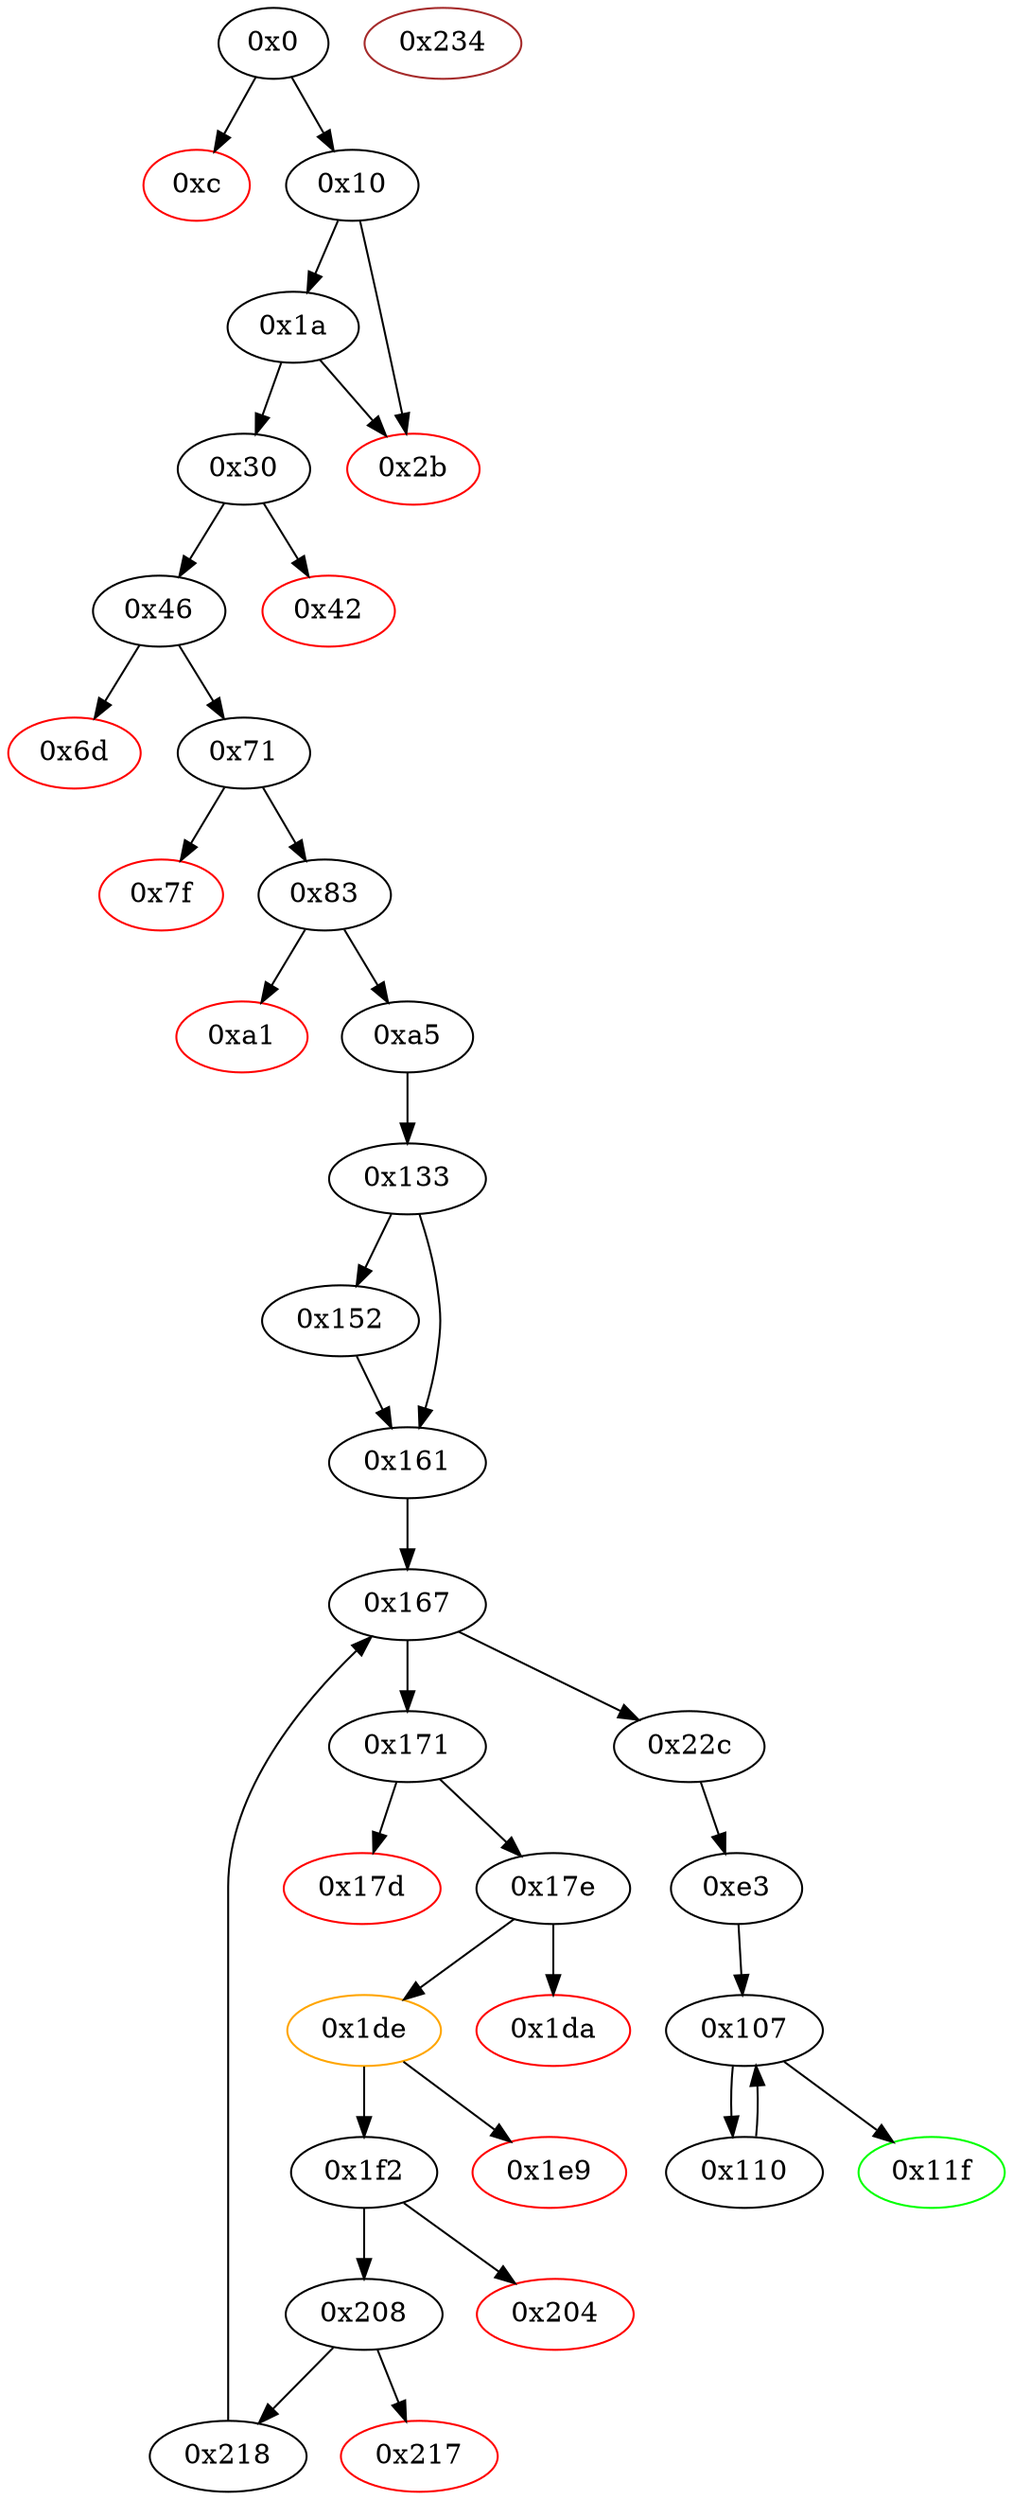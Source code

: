 strict digraph "" {
"0x6d" [color=red, fillcolor=white, id="0x6d", style=filled, tooltip="Block 0x6d\n[0x6d:0x70]\n---\nPredecessors: [0x46]\nSuccessors: []\n---\n0x6d PUSH1 0x0\n0x6f DUP1\n0x70 REVERT\n---\n0x6d: V44 = 0x0\n0x70: REVERT 0x0 0x0\n---\nEntry stack: [V13, 0xe3, V33, V34, 0x4, 0x44, V39]\nStack pops: 0\nStack additions: []\nExit stack: [V13, 0xe3, V33, V34, 0x4, 0x44, V39]\n\nDef sites:\nV13: {0x1a.0x1f}\n0xe3: {0x30.0x31}\nV33: {0x46.0x51}\nV34: {0x46.0x55}\n0x4: {0x30.0x34}\n0x44: {0x46.0x5a}\nV39: {0x46.0x5f}\n"];
"0x1f2" [fillcolor=white, id="0x1f2", style=filled, tooltip="Block 0x1f2\n[0x1f2:0x203]\n---\nPredecessors: [0x1de]\nSuccessors: [0x204, 0x208]\n---\n0x1f2 JUMPDEST\n0x1f3 POP\n0x1f4 POP\n0x1f5 POP\n0x1f6 POP\n0x1f7 PUSH1 0x40\n0x1f9 MLOAD\n0x1fa RETURNDATASIZE\n0x1fb PUSH1 0x20\n0x1fd DUP2\n0x1fe LT\n0x1ff ISZERO\n0x200 PUSH2 0x208\n0x203 JUMPI\n---\n0x1f2: JUMPDEST \n0x1f7: V183 = 0x40\n0x1f9: V184 = M[0x40]\n0x1fa: V185 = RETURNDATASIZE\n0x1fb: V186 = 0x20\n0x1fe: V187 = LT V185 0x20\n0x1ff: V188 = ISZERO V187\n0x200: V189 = 0x208\n0x203: JUMPI 0x208 V188\n---\nEntry stack: [V13, 0xe3, V33, V70, 0x60, V106, S5, V135, V141, 0x70a08231, V164, V176]\nStack pops: 4\nStack additions: [V184, V185]\nExit stack: [V13, 0xe3, V33, V70, 0x60, V106, S5, V135, V184, V185]\n\nDef sites:\nV13: {0x1a.0x1f}\n0xe3: {0x30.0x31}\nV33: {0x46.0x51}\nV70: {0xa5.0xb2}\n0x60: {0x133.0x134}\nV106: {0x133.0x13b}\nS5: {0x161.0x165, 0x218.0x227}\nV135: {0x17e.0x186}\nV141: {0x17e.0x192}\n0x70a08231: {0x17e.0x193}\nV164: {0x17e.0x1c3}\nV176: {0x1de.0x1e2}\n"];
"0x133" [fillcolor=white, id="0x133", style=filled, tooltip="Block 0x133\n[0x133:0x151]\n---\nPredecessors: [0xa5]\nSuccessors: [0x152, 0x161]\n---\n0x133 JUMPDEST\n0x134 PUSH1 0x60\n0x136 DUP1\n0x137 DUP3\n0x138 MLOAD\n0x139 PUSH1 0x40\n0x13b MLOAD\n0x13c SWAP1\n0x13d DUP1\n0x13e DUP3\n0x13f MSTORE\n0x140 DUP1\n0x141 PUSH1 0x20\n0x143 MUL\n0x144 PUSH1 0x20\n0x146 ADD\n0x147 DUP3\n0x148 ADD\n0x149 PUSH1 0x40\n0x14b MSTORE\n0x14c DUP1\n0x14d ISZERO\n0x14e PUSH2 0x161\n0x151 JUMPI\n---\n0x133: JUMPDEST \n0x134: V103 = 0x60\n0x138: V104 = M[V70]\n0x139: V105 = 0x40\n0x13b: V106 = M[0x40]\n0x13f: M[V106] = V104\n0x141: V107 = 0x20\n0x143: V108 = MUL 0x20 V104\n0x144: V109 = 0x20\n0x146: V110 = ADD 0x20 V108\n0x148: V111 = ADD V106 V110\n0x149: V112 = 0x40\n0x14b: M[0x40] = V111\n0x14d: V113 = ISZERO V104\n0x14e: V114 = 0x161\n0x151: JUMPI 0x161 V113\n---\nEntry stack: [V13, 0xe3, V33, V70]\nStack pops: 1\nStack additions: [S0, 0x60, 0x60, V106, V104]\nExit stack: [V13, 0xe3, V33, V70, 0x60, 0x60, V106, V104]\n\nDef sites:\nV13: {0x1a.0x1f}\n0xe3: {0x30.0x31}\nV33: {0x46.0x51}\nV70: {0xa5.0xb2}\n"];
"0x17d" [color=red, fillcolor=white, id="0x17d", style=filled, tooltip="Block 0x17d\n[0x17d:0x17d]\n---\nPredecessors: [0x171]\nSuccessors: []\n---\n0x17d INVALID\n---\n0x17d: INVALID \n---\nEntry stack: [V13, 0xe3, V33, V70, 0x60, V106, S3, 0x0, V70, S0]\nStack pops: 0\nStack additions: []\nExit stack: [V13, 0xe3, V33, V70, 0x60, V106, S3, 0x0, V70, S0]\n\nDef sites:\nV13: {0x1a.0x1f}\n0xe3: {0x30.0x31}\nV33: {0x46.0x51}\nV70: {0xa5.0xb2}\n0x60: {0x133.0x134}\nV106: {0x133.0x13b}\nS3: {0x161.0x165, 0x218.0x227}\n0x0: {0x171.0x171}\nV70: {0xa5.0xb2}\nS0: {0x161.0x165, 0x218.0x227}\n"];
"0x46" [fillcolor=white, id="0x46", style=filled, tooltip="Block 0x46\n[0x46:0x6c]\n---\nPredecessors: [0x30]\nSuccessors: [0x6d, 0x71]\n---\n0x46 JUMPDEST\n0x47 PUSH1 0x1\n0x49 PUSH1 0x1\n0x4b PUSH1 0xa0\n0x4d SHL\n0x4e SUB\n0x4f DUP3\n0x50 CALLDATALOAD\n0x51 AND\n0x52 SWAP2\n0x53 SWAP1\n0x54 DUP2\n0x55 ADD\n0x56 SWAP1\n0x57 PUSH1 0x40\n0x59 DUP2\n0x5a ADD\n0x5b PUSH1 0x20\n0x5d DUP3\n0x5e ADD\n0x5f CALLDATALOAD\n0x60 PUSH5 0x100000000\n0x66 DUP2\n0x67 GT\n0x68 ISZERO\n0x69 PUSH2 0x71\n0x6c JUMPI\n---\n0x46: JUMPDEST \n0x47: V27 = 0x1\n0x49: V28 = 0x1\n0x4b: V29 = 0xa0\n0x4d: V30 = SHL 0xa0 0x1\n0x4e: V31 = SUB 0x10000000000000000000000000000000000000000 0x1\n0x50: V32 = CALLDATALOAD 0x4\n0x51: V33 = AND V32 0xffffffffffffffffffffffffffffffffffffffff\n0x55: V34 = ADD 0x4 V21\n0x57: V35 = 0x40\n0x5a: V36 = ADD 0x4 0x40\n0x5b: V37 = 0x20\n0x5e: V38 = ADD 0x4 0x20\n0x5f: V39 = CALLDATALOAD 0x24\n0x60: V40 = 0x100000000\n0x67: V41 = GT V39 0x100000000\n0x68: V42 = ISZERO V41\n0x69: V43 = 0x71\n0x6c: JUMPI 0x71 V42\n---\nEntry stack: [V13, 0xe3, 0x4, V21]\nStack pops: 2\nStack additions: [V33, V34, S1, 0x44, V39]\nExit stack: [V13, 0xe3, V33, V34, 0x4, 0x44, V39]\n\nDef sites:\nV13: {0x1a.0x1f}\n0xe3: {0x30.0x31}\n0x4: {0x30.0x34}\nV21: {0x30.0x38}\n"];
"0xc" [color=red, fillcolor=white, id="0xc", style=filled, tooltip="Block 0xc\n[0xc:0xf]\n---\nPredecessors: [0x0]\nSuccessors: []\n---\n0xc PUSH1 0x0\n0xe DUP1\n0xf REVERT\n---\n0xc: V5 = 0x0\n0xf: REVERT 0x0 0x0\n---\nEntry stack: [V2]\nStack pops: 0\nStack additions: []\nExit stack: [V2]\n\nDef sites:\nV2: {0x0.0x5}\n"];
"0x10" [fillcolor=white, id="0x10", style=filled, tooltip="Block 0x10\n[0x10:0x19]\n---\nPredecessors: [0x0]\nSuccessors: [0x1a, 0x2b]\n---\n0x10 JUMPDEST\n0x11 POP\n0x12 PUSH1 0x4\n0x14 CALLDATASIZE\n0x15 LT\n0x16 PUSH2 0x2b\n0x19 JUMPI\n---\n0x10: JUMPDEST \n0x12: V6 = 0x4\n0x14: V7 = CALLDATASIZE\n0x15: V8 = LT V7 0x4\n0x16: V9 = 0x2b\n0x19: JUMPI 0x2b V8\n---\nEntry stack: [V2]\nStack pops: 1\nStack additions: []\nExit stack: []\n\nDef sites:\nV2: {0x0.0x5}\n"];
"0xe3" [fillcolor=white, id="0xe3", style=filled, tooltip="Block 0xe3\n[0xe3:0x106]\n---\nPredecessors: [0x22c]\nSuccessors: [0x107]\n---\n0xe3 JUMPDEST\n0xe4 PUSH1 0x40\n0xe6 DUP1\n0xe7 MLOAD\n0xe8 PUSH1 0x20\n0xea DUP1\n0xeb DUP3\n0xec MSTORE\n0xed DUP4\n0xee MLOAD\n0xef DUP2\n0xf0 DUP4\n0xf1 ADD\n0xf2 MSTORE\n0xf3 DUP4\n0xf4 MLOAD\n0xf5 SWAP2\n0xf6 SWAP3\n0xf7 DUP4\n0xf8 SWAP3\n0xf9 SWAP1\n0xfa DUP4\n0xfb ADD\n0xfc SWAP2\n0xfd DUP6\n0xfe DUP2\n0xff ADD\n0x100 SWAP2\n0x101 MUL\n0x102 DUP1\n0x103 DUP4\n0x104 DUP4\n0x105 PUSH1 0x0\n---\n0xe3: JUMPDEST \n0xe4: V80 = 0x40\n0xe7: V81 = M[0x40]\n0xe8: V82 = 0x20\n0xec: M[V81] = 0x20\n0xee: V83 = M[V106]\n0xf1: V84 = ADD V81 0x20\n0xf2: M[V84] = V83\n0xf4: V85 = M[V106]\n0xfb: V86 = ADD V81 0x40\n0xff: V87 = ADD 0x20 V106\n0x101: V88 = MUL V85 0x20\n0x105: V89 = 0x0\n---\nEntry stack: [V13, V106]\nStack pops: 1\nStack additions: [S0, V81, V81, V86, V87, V88, V88, V86, V87, 0x0]\nExit stack: [V13, V106, V81, V81, V86, V87, V88, V88, V86, V87, 0x0]\n\nDef sites:\nV13: {0x1a.0x1f}\nV106: {0x133.0x13b}\n"];
"0xa1" [color=red, fillcolor=white, id="0xa1", style=filled, tooltip="Block 0xa1\n[0xa1:0xa4]\n---\nPredecessors: [0x83]\nSuccessors: []\n---\n0xa1 PUSH1 0x0\n0xa3 DUP1\n0xa4 REVERT\n---\n0xa1: V64 = 0x0\n0xa4: REVERT 0x0 0x0\n---\nEntry stack: [V13, 0xe3, V33, V34, 0x4, V54, V52, 0x44]\nStack pops: 0\nStack additions: []\nExit stack: [V13, 0xe3, V33, V34, 0x4, V54, V52, 0x44]\n\nDef sites:\nV13: {0x1a.0x1f}\n0xe3: {0x30.0x31}\nV33: {0x46.0x51}\nV34: {0x46.0x55}\n0x4: {0x30.0x34}\nV54: {0x83.0x89}\nV52: {0x83.0x85}\n0x44: {0x46.0x5a}\n"];
"0x218" [fillcolor=white, id="0x218", style=filled, tooltip="Block 0x218\n[0x218:0x22b]\n---\nPredecessors: [0x208]\nSuccessors: [0x167]\n---\n0x218 JUMPDEST\n0x219 PUSH1 0x20\n0x21b SWAP1\n0x21c DUP2\n0x21d MUL\n0x21e SWAP2\n0x21f SWAP1\n0x220 SWAP2\n0x221 ADD\n0x222 ADD\n0x223 MSTORE\n0x224 POP\n0x225 PUSH1 0x1\n0x227 ADD\n0x228 PUSH2 0x167\n0x22b JUMP\n---\n0x218: JUMPDEST \n0x219: V195 = 0x20\n0x21d: V196 = MUL 0x20 S0\n0x221: V197 = ADD V196 V106\n0x222: V198 = ADD V197 0x20\n0x223: M[V198] = V191\n0x225: V199 = 0x1\n0x227: V200 = ADD 0x1 S4\n0x228: V201 = 0x167\n0x22b: JUMP 0x167\n---\nEntry stack: [V13, 0xe3, V33, V70, 0x60, V106, S4, V135, V191, V106, S0]\nStack pops: 5\nStack additions: [V200]\nExit stack: [V13, 0xe3, V33, V70, 0x60, V106, V200]\n\nDef sites:\nV13: {0x1a.0x1f}\n0xe3: {0x30.0x31}\nV33: {0x46.0x51}\nV70: {0xa5.0xb2}\n0x60: {0x133.0x134}\nV106: {0x133.0x13b}\nS4: {0x161.0x165, 0x218.0x227}\nV135: {0x17e.0x186}\nV191: {0x208.0x20a}\nV106: {0x133.0x13b}\nS0: {0x161.0x165, 0x218.0x227}\n"];
"0x1de" [color=orange, fillcolor=white, id="0x1de", style=filled, tooltip="Block 0x1de\n[0x1de:0x1e8]\n---\nPredecessors: [0x17e]\nSuccessors: [0x1e9, 0x1f2]\n---\n0x1de JUMPDEST\n0x1df POP\n0x1e0 GAS\n0x1e1 STATICCALL\n0x1e2 ISZERO\n0x1e3 DUP1\n0x1e4 ISZERO\n0x1e5 PUSH2 0x1f2\n0x1e8 JUMPI\n---\n0x1de: JUMPDEST \n0x1e0: V174 = GAS\n0x1e1: V175 = STATICCALL V174 V141 V167 V168 V167 0x20\n0x1e2: V176 = ISZERO V175\n0x1e4: V177 = ISZERO V176\n0x1e5: V178 = 0x1f2\n0x1e8: JUMPI 0x1f2 V177\n---\nEntry stack: [V13, 0xe3, V33, V70, 0x60, V106, S10, V135, V141, 0x70a08231, V164, 0x20, V167, V168, V167, V141, V170]\nStack pops: 6\nStack additions: [V176]\nExit stack: [V13, 0xe3, V33, V70, 0x60, V106, S10, V135, V141, 0x70a08231, V164, V176]\n\nDef sites:\nV13: {0x1a.0x1f}\n0xe3: {0x30.0x31}\nV33: {0x46.0x51}\nV70: {0xa5.0xb2}\n0x60: {0x133.0x134}\nV106: {0x133.0x13b}\nS10: {0x161.0x165, 0x218.0x227}\nV135: {0x17e.0x186}\nV141: {0x17e.0x192}\n0x70a08231: {0x17e.0x193}\nV164: {0x17e.0x1c3}\n0x20: {0x17e.0x1c7}\nV167: {0x17e.0x1cb}\nV168: {0x17e.0x1ce}\nV167: {0x17e.0x1cb}\nV141: {0x17e.0x192}\nV170: {0x17e.0x1d3}\n"];
"0x7f" [color=red, fillcolor=white, id="0x7f", style=filled, tooltip="Block 0x7f\n[0x7f:0x82]\n---\nPredecessors: [0x71]\nSuccessors: []\n---\n0x7f PUSH1 0x0\n0x81 DUP1\n0x82 REVERT\n---\n0x7f: V51 = 0x0\n0x82: REVERT 0x0 0x0\n---\nEntry stack: [V13, 0xe3, V33, V34, 0x4, 0x44, V45]\nStack pops: 0\nStack additions: []\nExit stack: [V13, 0xe3, V33, V34, 0x4, 0x44, V45]\n\nDef sites:\nV13: {0x1a.0x1f}\n0xe3: {0x30.0x31}\nV33: {0x46.0x51}\nV34: {0x46.0x55}\n0x4: {0x30.0x34}\n0x44: {0x46.0x5a}\nV45: {0x71.0x73}\n"];
"0x152" [fillcolor=white, id="0x152", style=filled, tooltip="Block 0x152\n[0x152:0x160]\n---\nPredecessors: [0x133]\nSuccessors: [0x161]\n---\n0x152 DUP2\n0x153 PUSH1 0x20\n0x155 ADD\n0x156 PUSH1 0x20\n0x158 DUP3\n0x159 MUL\n0x15a DUP1\n0x15b CODESIZE\n0x15c DUP4\n0x15d CODECOPY\n0x15e ADD\n0x15f SWAP1\n0x160 POP\n---\n0x153: V115 = 0x20\n0x155: V116 = ADD 0x20 V106\n0x156: V117 = 0x20\n0x159: V118 = MUL V104 0x20\n0x15b: V119 = CODESIZE\n0x15d: CODECOPY V116 V119 V118\n0x15e: V120 = ADD V118 V116\n---\nEntry stack: [V13, 0xe3, V33, V70, 0x60, 0x60, V106, V104]\nStack pops: 2\nStack additions: [S1, V120]\nExit stack: [V13, 0xe3, V33, V70, 0x60, 0x60, V106, V120]\n\nDef sites:\nV13: {0x1a.0x1f}\n0xe3: {0x30.0x31}\nV33: {0x46.0x51}\nV70: {0xa5.0xb2}\n0x60: {0x133.0x134}\n0x60: {0x133.0x134}\nV106: {0x133.0x13b}\nV104: {0x133.0x138}\n"];
"0x1a" [fillcolor=white, id="0x1a", style=filled, tooltip="Block 0x1a\n[0x1a:0x2a]\n---\nPredecessors: [0x10]\nSuccessors: [0x2b, 0x30]\n---\n0x1a PUSH1 0x0\n0x1c CALLDATALOAD\n0x1d PUSH1 0xe0\n0x1f SHR\n0x20 DUP1\n0x21 PUSH4 0x6a385ae9\n0x26 EQ\n0x27 PUSH2 0x30\n0x2a JUMPI\n---\n0x1a: V10 = 0x0\n0x1c: V11 = CALLDATALOAD 0x0\n0x1d: V12 = 0xe0\n0x1f: V13 = SHR 0xe0 V11\n0x21: V14 = 0x6a385ae9\n0x26: V15 = EQ 0x6a385ae9 V13\n0x27: V16 = 0x30\n0x2a: JUMPI 0x30 V15\n---\nEntry stack: []\nStack pops: 0\nStack additions: [V13]\nExit stack: [V13]\n\nDef sites:\n"];
"0x0" [fillcolor=white, id="0x0", style=filled, tooltip="Block 0x0\n[0x0:0xb]\n---\nPredecessors: []\nSuccessors: [0xc, 0x10]\n---\n0x0 PUSH1 0x80\n0x2 PUSH1 0x40\n0x4 MSTORE\n0x5 CALLVALUE\n0x6 DUP1\n0x7 ISZERO\n0x8 PUSH2 0x10\n0xb JUMPI\n---\n0x0: V0 = 0x80\n0x2: V1 = 0x40\n0x4: M[0x40] = 0x80\n0x5: V2 = CALLVALUE\n0x7: V3 = ISZERO V2\n0x8: V4 = 0x10\n0xb: JUMPI 0x10 V3\n---\nEntry stack: []\nStack pops: 0\nStack additions: [V2]\nExit stack: [V2]\n\nDef sites:\n"];
"0x234" [color=brown, fillcolor=white, id="0x234", style=filled, tooltip="Block 0x234\n[0x234:0x270]\n---\nPredecessors: []\nSuccessors: []\n---\n0x234 INVALID\n0x235 LOG2\n0x236 PUSH6 0x627a7a723158\n0x23d SHA3\n0x23e MISSING 0x4d\n0x23f MISSING 0xbe\n0x240 MISSING 0xb9\n0x241 MISSING 0x5e\n0x242 MISSING 0xb6\n0x243 MISSING 0x24\n0x244 CREATE\n0x245 PUSH26 0xa91dabcad9a254299917d19a2a41ce125314a78909ea13976473\n0x260 PUSH16 0x6c634300050c0032\n---\n0x234: INVALID \n0x235: LOG S0 S1 S2 S3\n0x236: V202 = 0x627a7a723158\n0x23d: V203 = SHA3 0x627a7a723158 S4\n0x23e: MISSING 0x4d\n0x23f: MISSING 0xbe\n0x240: MISSING 0xb9\n0x241: MISSING 0x5e\n0x242: MISSING 0xb6\n0x243: MISSING 0x24\n0x244: V204 = CREATE S0 S1 S2\n0x245: V205 = 0xa91dabcad9a254299917d19a2a41ce125314a78909ea13976473\n0x260: V206 = 0x6c634300050c0032\n---\nEntry stack: []\nStack pops: 0\nStack additions: [V203, 0x6c634300050c0032, 0xa91dabcad9a254299917d19a2a41ce125314a78909ea13976473, V204]\nExit stack: []\n\nDef sites:\n"];
"0x171" [fillcolor=white, id="0x171", style=filled, tooltip="Block 0x171\n[0x171:0x17c]\n---\nPredecessors: [0x167]\nSuccessors: [0x17d, 0x17e]\n---\n0x171 PUSH1 0x0\n0x173 DUP5\n0x174 DUP3\n0x175 DUP2\n0x176 MLOAD\n0x177 DUP2\n0x178 LT\n0x179 PUSH2 0x17e\n0x17c JUMPI\n---\n0x171: V126 = 0x0\n0x176: V127 = M[V70]\n0x178: V128 = LT S0 V127\n0x179: V129 = 0x17e\n0x17c: JUMPI 0x17e V128\n---\nEntry stack: [V13, 0xe3, V33, V70, 0x60, V106, S0]\nStack pops: 4\nStack additions: [S3, S2, S1, S0, 0x0, S3, S0]\nExit stack: [V13, 0xe3, V33, V70, 0x60, V106, S0, 0x0, V70, S0]\n\nDef sites:\nV13: {0x1a.0x1f}\n0xe3: {0x30.0x31}\nV33: {0x46.0x51}\nV70: {0xa5.0xb2}\n0x60: {0x133.0x134}\nV106: {0x133.0x13b}\nS0: {0x161.0x165, 0x218.0x227}\n"];
"0x71" [fillcolor=white, id="0x71", style=filled, tooltip="Block 0x71\n[0x71:0x7e]\n---\nPredecessors: [0x46]\nSuccessors: [0x7f, 0x83]\n---\n0x71 JUMPDEST\n0x72 DUP3\n0x73 ADD\n0x74 DUP4\n0x75 PUSH1 0x20\n0x77 DUP3\n0x78 ADD\n0x79 GT\n0x7a ISZERO\n0x7b PUSH2 0x83\n0x7e JUMPI\n---\n0x71: JUMPDEST \n0x73: V45 = ADD 0x4 V39\n0x75: V46 = 0x20\n0x78: V47 = ADD V45 0x20\n0x79: V48 = GT V47 V34\n0x7a: V49 = ISZERO V48\n0x7b: V50 = 0x83\n0x7e: JUMPI 0x83 V49\n---\nEntry stack: [V13, 0xe3, V33, V34, 0x4, 0x44, V39]\nStack pops: 4\nStack additions: [S3, S2, S1, V45]\nExit stack: [V13, 0xe3, V33, V34, 0x4, 0x44, V45]\n\nDef sites:\nV13: {0x1a.0x1f}\n0xe3: {0x30.0x31}\nV33: {0x46.0x51}\nV34: {0x46.0x55}\n0x4: {0x30.0x34}\n0x44: {0x46.0x5a}\nV39: {0x46.0x5f}\n"];
"0x1da" [color=red, fillcolor=white, id="0x1da", style=filled, tooltip="Block 0x1da\n[0x1da:0x1dd]\n---\nPredecessors: [0x17e]\nSuccessors: []\n---\n0x1da PUSH1 0x0\n0x1dc DUP1\n0x1dd REVERT\n---\n0x1da: V173 = 0x0\n0x1dd: REVERT 0x0 0x0\n---\nEntry stack: [V13, 0xe3, V33, V70, 0x60, V106, S10, V135, V141, 0x70a08231, V164, 0x20, V167, V168, V167, V141, V170]\nStack pops: 0\nStack additions: []\nExit stack: [V13, 0xe3, V33, V70, 0x60, V106, S10, V135, V141, 0x70a08231, V164, 0x20, V167, V168, V167, V141, V170]\n\nDef sites:\nV13: {0x1a.0x1f}\n0xe3: {0x30.0x31}\nV33: {0x46.0x51}\nV70: {0xa5.0xb2}\n0x60: {0x133.0x134}\nV106: {0x133.0x13b}\nS10: {0x161.0x165, 0x218.0x227}\nV135: {0x17e.0x186}\nV141: {0x17e.0x192}\n0x70a08231: {0x17e.0x193}\nV164: {0x17e.0x1c3}\n0x20: {0x17e.0x1c7}\nV167: {0x17e.0x1cb}\nV168: {0x17e.0x1ce}\nV167: {0x17e.0x1cb}\nV141: {0x17e.0x192}\nV170: {0x17e.0x1d3}\n"];
"0x208" [fillcolor=white, id="0x208", style=filled, tooltip="Block 0x208\n[0x208:0x216]\n---\nPredecessors: [0x1f2]\nSuccessors: [0x217, 0x218]\n---\n0x208 JUMPDEST\n0x209 POP\n0x20a MLOAD\n0x20b DUP4\n0x20c MLOAD\n0x20d DUP5\n0x20e SWAP1\n0x20f DUP5\n0x210 SWAP1\n0x211 DUP2\n0x212 LT\n0x213 PUSH2 0x218\n0x216 JUMPI\n---\n0x208: JUMPDEST \n0x20a: V191 = M[V184]\n0x20c: V192 = M[V106]\n0x212: V193 = LT S3 V192\n0x213: V194 = 0x218\n0x216: JUMPI 0x218 V193\n---\nEntry stack: [V13, 0xe3, V33, V70, 0x60, V106, S3, V135, V184, V185]\nStack pops: 5\nStack additions: [S4, S3, S2, V191, S4, S3]\nExit stack: [V13, 0xe3, V33, V70, 0x60, V106, S3, V135, V191, V106, S3]\n\nDef sites:\nV13: {0x1a.0x1f}\n0xe3: {0x30.0x31}\nV33: {0x46.0x51}\nV70: {0xa5.0xb2}\n0x60: {0x133.0x134}\nV106: {0x133.0x13b}\nS3: {0x161.0x165, 0x218.0x227}\nV135: {0x17e.0x186}\nV184: {0x1f2.0x1f9}\nV185: {0x1f2.0x1fa}\n"];
"0x167" [fillcolor=white, id="0x167", style=filled, tooltip="Block 0x167\n[0x167:0x170]\n---\nPredecessors: [0x161, 0x218]\nSuccessors: [0x171, 0x22c]\n---\n0x167 JUMPDEST\n0x168 DUP4\n0x169 MLOAD\n0x16a DUP2\n0x16b LT\n0x16c ISZERO\n0x16d PUSH2 0x22c\n0x170 JUMPI\n---\n0x167: JUMPDEST \n0x169: V122 = M[V70]\n0x16b: V123 = LT S0 V122\n0x16c: V124 = ISZERO V123\n0x16d: V125 = 0x22c\n0x170: JUMPI 0x22c V124\n---\nEntry stack: [V13, 0xe3, V33, V70, 0x60, V106, S0]\nStack pops: 4\nStack additions: [S3, S2, S1, S0]\nExit stack: [V13, 0xe3, V33, V70, 0x60, V106, S0]\n\nDef sites:\nV13: {0x1a.0x1f}\n0xe3: {0x30.0x31}\nV33: {0x46.0x51}\nV70: {0xa5.0xb2}\n0x60: {0x133.0x134}\nV106: {0x133.0x13b}\nS0: {0x161.0x165, 0x218.0x227}\n"];
"0x161" [fillcolor=white, id="0x161", style=filled, tooltip="Block 0x161\n[0x161:0x166]\n---\nPredecessors: [0x133, 0x152]\nSuccessors: [0x167]\n---\n0x161 JUMPDEST\n0x162 POP\n0x163 SWAP1\n0x164 POP\n0x165 PUSH1 0x0\n---\n0x161: JUMPDEST \n0x165: V121 = 0x0\n---\nEntry stack: [V13, 0xe3, V33, V70, 0x60, 0x60, V106, S0]\nStack pops: 3\nStack additions: [S1, 0x0]\nExit stack: [V13, 0xe3, V33, V70, 0x60, V106, 0x0]\n\nDef sites:\nV13: {0x1a.0x1f}\n0xe3: {0x30.0x31}\nV33: {0x46.0x51}\nV70: {0xa5.0xb2}\n0x60: {0x133.0x134}\n0x60: {0x133.0x134}\nV106: {0x133.0x13b}\nS0: {0x133.0x138, 0x152.0x15e}\n"];
"0x217" [color=red, fillcolor=white, id="0x217", style=filled, tooltip="Block 0x217\n[0x217:0x217]\n---\nPredecessors: [0x208]\nSuccessors: []\n---\n0x217 INVALID\n---\n0x217: INVALID \n---\nEntry stack: [V13, 0xe3, V33, V70, 0x60, V106, S4, V135, V191, V106, S0]\nStack pops: 0\nStack additions: []\nExit stack: [V13, 0xe3, V33, V70, 0x60, V106, S4, V135, V191, V106, S0]\n\nDef sites:\nV13: {0x1a.0x1f}\n0xe3: {0x30.0x31}\nV33: {0x46.0x51}\nV70: {0xa5.0xb2}\n0x60: {0x133.0x134}\nV106: {0x133.0x13b}\nS4: {0x161.0x165, 0x218.0x227}\nV135: {0x17e.0x186}\nV191: {0x208.0x20a}\nV106: {0x133.0x13b}\nS0: {0x161.0x165, 0x218.0x227}\n"];
"0x30" [fillcolor=white, id="0x30", style=filled, tooltip="Block 0x30\n[0x30:0x41]\n---\nPredecessors: [0x1a]\nSuccessors: [0x42, 0x46]\n---\n0x30 JUMPDEST\n0x31 PUSH2 0xe3\n0x34 PUSH1 0x4\n0x36 DUP1\n0x37 CALLDATASIZE\n0x38 SUB\n0x39 PUSH1 0x40\n0x3b DUP2\n0x3c LT\n0x3d ISZERO\n0x3e PUSH2 0x46\n0x41 JUMPI\n---\n0x30: JUMPDEST \n0x31: V18 = 0xe3\n0x34: V19 = 0x4\n0x37: V20 = CALLDATASIZE\n0x38: V21 = SUB V20 0x4\n0x39: V22 = 0x40\n0x3c: V23 = LT V21 0x40\n0x3d: V24 = ISZERO V23\n0x3e: V25 = 0x46\n0x41: JUMPI 0x46 V24\n---\nEntry stack: [V13]\nStack pops: 0\nStack additions: [0xe3, 0x4, V21]\nExit stack: [V13, 0xe3, 0x4, V21]\n\nDef sites:\nV13: {0x1a.0x1f}\n"];
"0x1e9" [color=red, fillcolor=white, id="0x1e9", style=filled, tooltip="Block 0x1e9\n[0x1e9:0x1f1]\n---\nPredecessors: [0x1de]\nSuccessors: []\n---\n0x1e9 RETURNDATASIZE\n0x1ea PUSH1 0x0\n0x1ec DUP1\n0x1ed RETURNDATACOPY\n0x1ee RETURNDATASIZE\n0x1ef PUSH1 0x0\n0x1f1 REVERT\n---\n0x1e9: V179 = RETURNDATASIZE\n0x1ea: V180 = 0x0\n0x1ed: RETURNDATACOPY 0x0 0x0 V179\n0x1ee: V181 = RETURNDATASIZE\n0x1ef: V182 = 0x0\n0x1f1: REVERT 0x0 V181\n---\nEntry stack: [V13, 0xe3, V33, V70, 0x60, V106, S5, V135, V141, 0x70a08231, V164, V176]\nStack pops: 0\nStack additions: []\nExit stack: [V13, 0xe3, V33, V70, 0x60, V106, S5, V135, V141, 0x70a08231, V164, V176]\n\nDef sites:\nV13: {0x1a.0x1f}\n0xe3: {0x30.0x31}\nV33: {0x46.0x51}\nV70: {0xa5.0xb2}\n0x60: {0x133.0x134}\nV106: {0x133.0x13b}\nS5: {0x161.0x165, 0x218.0x227}\nV135: {0x17e.0x186}\nV141: {0x17e.0x192}\n0x70a08231: {0x17e.0x193}\nV164: {0x17e.0x1c3}\nV176: {0x1de.0x1e2}\n"];
"0x11f" [color=green, fillcolor=white, id="0x11f", style=filled, tooltip="Block 0x11f\n[0x11f:0x132]\n---\nPredecessors: [0x107]\nSuccessors: []\n---\n0x11f JUMPDEST\n0x120 POP\n0x121 POP\n0x122 POP\n0x123 POP\n0x124 SWAP1\n0x125 POP\n0x126 ADD\n0x127 SWAP3\n0x128 POP\n0x129 POP\n0x12a POP\n0x12b PUSH1 0x40\n0x12d MLOAD\n0x12e DUP1\n0x12f SWAP2\n0x130 SUB\n0x131 SWAP1\n0x132 RETURN\n---\n0x11f: JUMPDEST \n0x126: V99 = ADD V88 V86\n0x12b: V100 = 0x40\n0x12d: V101 = M[0x40]\n0x130: V102 = SUB V99 V101\n0x132: RETURN V101 V102\n---\nEntry stack: [V13, V106, V81, V81, V86, V87, V88, V88, V86, V87, S0]\nStack pops: 10\nStack additions: []\nExit stack: [V13]\n\nDef sites:\nV13: {0x1a.0x1f}\nV106: {0x133.0x13b}\nV81: {0xe3.0xe7}\nV81: {0xe3.0xe7}\nV86: {0xe3.0xfb}\nV87: {0xe3.0xff}\nV88: {0xe3.0x101}\nV88: {0xe3.0x101}\nV86: {0xe3.0xfb}\nV87: {0xe3.0xff}\nS0: {0x110.0x11a, 0xe3.0x105}\n"];
"0xa5" [fillcolor=white, id="0xa5", style=filled, tooltip="Block 0xa5\n[0xa5:0xe2]\n---\nPredecessors: [0x83]\nSuccessors: [0x133]\n---\n0xa5 JUMPDEST\n0xa6 SWAP2\n0xa7 SWAP1\n0xa8 DUP1\n0xa9 DUP1\n0xaa PUSH1 0x20\n0xac MUL\n0xad PUSH1 0x20\n0xaf ADD\n0xb0 PUSH1 0x40\n0xb2 MLOAD\n0xb3 SWAP1\n0xb4 DUP2\n0xb5 ADD\n0xb6 PUSH1 0x40\n0xb8 MSTORE\n0xb9 DUP1\n0xba SWAP4\n0xbb SWAP3\n0xbc SWAP2\n0xbd SWAP1\n0xbe DUP2\n0xbf DUP2\n0xc0 MSTORE\n0xc1 PUSH1 0x20\n0xc3 ADD\n0xc4 DUP4\n0xc5 DUP4\n0xc6 PUSH1 0x20\n0xc8 MUL\n0xc9 DUP1\n0xca DUP3\n0xcb DUP5\n0xcc CALLDATACOPY\n0xcd PUSH1 0x0\n0xcf SWAP3\n0xd0 ADD\n0xd1 SWAP2\n0xd2 SWAP1\n0xd3 SWAP2\n0xd4 MSTORE\n0xd5 POP\n0xd6 SWAP3\n0xd7 SWAP6\n0xd8 POP\n0xd9 PUSH2 0x133\n0xdc SWAP5\n0xdd POP\n0xde POP\n0xdf POP\n0xe0 POP\n0xe1 POP\n0xe2 JUMP\n---\n0xa5: JUMPDEST \n0xaa: V65 = 0x20\n0xac: V66 = MUL 0x20 V52\n0xad: V67 = 0x20\n0xaf: V68 = ADD 0x20 V66\n0xb0: V69 = 0x40\n0xb2: V70 = M[0x40]\n0xb5: V71 = ADD V70 V68\n0xb6: V72 = 0x40\n0xb8: M[0x40] = V71\n0xc0: M[V70] = V52\n0xc1: V73 = 0x20\n0xc3: V74 = ADD 0x20 V70\n0xc6: V75 = 0x20\n0xc8: V76 = MUL 0x20 V52\n0xcc: CALLDATACOPY V74 V54 V76\n0xcd: V77 = 0x0\n0xd0: V78 = ADD V74 V76\n0xd4: M[V78] = 0x0\n0xd9: V79 = 0x133\n0xe2: JUMP 0x133\n---\nEntry stack: [V13, 0xe3, V33, V34, 0x4, V54, V52, 0x44]\nStack pops: 5\nStack additions: [V70]\nExit stack: [V13, 0xe3, V33, V70]\n\nDef sites:\nV13: {0x1a.0x1f}\n0xe3: {0x30.0x31}\nV33: {0x46.0x51}\nV34: {0x46.0x55}\n0x4: {0x30.0x34}\nV54: {0x83.0x89}\nV52: {0x83.0x85}\n0x44: {0x46.0x5a}\n"];
"0x110" [fillcolor=white, id="0x110", style=filled, tooltip="Block 0x110\n[0x110:0x11e]\n---\nPredecessors: [0x107]\nSuccessors: [0x107]\n---\n0x110 DUP2\n0x111 DUP2\n0x112 ADD\n0x113 MLOAD\n0x114 DUP4\n0x115 DUP3\n0x116 ADD\n0x117 MSTORE\n0x118 PUSH1 0x20\n0x11a ADD\n0x11b PUSH2 0x107\n0x11e JUMP\n---\n0x112: V93 = ADD S0 V87\n0x113: V94 = M[V93]\n0x116: V95 = ADD S0 V86\n0x117: M[V95] = V94\n0x118: V96 = 0x20\n0x11a: V97 = ADD 0x20 S0\n0x11b: V98 = 0x107\n0x11e: JUMP 0x107\n---\nEntry stack: [V13, V106, V81, V81, V86, V87, V88, V88, V86, V87, S0]\nStack pops: 3\nStack additions: [S2, S1, V97]\nExit stack: [V13, V106, V81, V81, V86, V87, V88, V88, V86, V87, V97]\n\nDef sites:\nV13: {0x1a.0x1f}\nV106: {0x133.0x13b}\nV81: {0xe3.0xe7}\nV81: {0xe3.0xe7}\nV86: {0xe3.0xfb}\nV87: {0xe3.0xff}\nV88: {0xe3.0x101}\nV88: {0xe3.0x101}\nV86: {0xe3.0xfb}\nV87: {0xe3.0xff}\nS0: {0x110.0x11a, 0xe3.0x105}\n"];
"0x22c" [fillcolor=white, id="0x22c", style=filled, tooltip="Block 0x22c\n[0x22c:0x233]\n---\nPredecessors: [0x167]\nSuccessors: [0xe3]\n---\n0x22c JUMPDEST\n0x22d POP\n0x22e SWAP4\n0x22f SWAP3\n0x230 POP\n0x231 POP\n0x232 POP\n0x233 JUMP\n---\n0x22c: JUMPDEST \n0x233: JUMP 0xe3\n---\nEntry stack: [V13, 0xe3, V33, V70, 0x60, V106, S0]\nStack pops: 6\nStack additions: [S1]\nExit stack: [V13, V106]\n\nDef sites:\nV13: {0x1a.0x1f}\n0xe3: {0x30.0x31}\nV33: {0x46.0x51}\nV70: {0xa5.0xb2}\n0x60: {0x133.0x134}\nV106: {0x133.0x13b}\nS0: {0x161.0x165, 0x218.0x227}\n"];
"0x2b" [color=red, fillcolor=white, id="0x2b", style=filled, tooltip="Block 0x2b\n[0x2b:0x2f]\n---\nPredecessors: [0x10, 0x1a]\nSuccessors: []\n---\n0x2b JUMPDEST\n0x2c PUSH1 0x0\n0x2e DUP1\n0x2f REVERT\n---\n0x2b: JUMPDEST \n0x2c: V17 = 0x0\n0x2f: REVERT 0x0 0x0\n---\nEntry stack: [V13]\nStack pops: 0\nStack additions: []\nExit stack: [V13]\n\nDef sites:\nV13: {0x1a.0x1f}\n"];
"0x83" [fillcolor=white, id="0x83", style=filled, tooltip="Block 0x83\n[0x83:0xa0]\n---\nPredecessors: [0x71]\nSuccessors: [0xa1, 0xa5]\n---\n0x83 JUMPDEST\n0x84 DUP1\n0x85 CALLDATALOAD\n0x86 SWAP1\n0x87 PUSH1 0x20\n0x89 ADD\n0x8a SWAP2\n0x8b DUP5\n0x8c PUSH1 0x20\n0x8e DUP4\n0x8f MUL\n0x90 DUP5\n0x91 ADD\n0x92 GT\n0x93 PUSH5 0x100000000\n0x99 DUP4\n0x9a GT\n0x9b OR\n0x9c ISZERO\n0x9d PUSH2 0xa5\n0xa0 JUMPI\n---\n0x83: JUMPDEST \n0x85: V52 = CALLDATALOAD V45\n0x87: V53 = 0x20\n0x89: V54 = ADD 0x20 V45\n0x8c: V55 = 0x20\n0x8f: V56 = MUL V52 0x20\n0x91: V57 = ADD V54 V56\n0x92: V58 = GT V57 V34\n0x93: V59 = 0x100000000\n0x9a: V60 = GT V52 0x100000000\n0x9b: V61 = OR V60 V58\n0x9c: V62 = ISZERO V61\n0x9d: V63 = 0xa5\n0xa0: JUMPI 0xa5 V62\n---\nEntry stack: [V13, 0xe3, V33, V34, 0x4, 0x44, V45]\nStack pops: 4\nStack additions: [S3, S2, V54, V52, S1]\nExit stack: [V13, 0xe3, V33, V34, 0x4, V54, V52, 0x44]\n\nDef sites:\nV13: {0x1a.0x1f}\n0xe3: {0x30.0x31}\nV33: {0x46.0x51}\nV34: {0x46.0x55}\n0x4: {0x30.0x34}\n0x44: {0x46.0x5a}\nV45: {0x71.0x73}\n"];
"0x17e" [fillcolor=white, id="0x17e", style=filled, tooltip="Block 0x17e\n[0x17e:0x1d9]\n---\nPredecessors: [0x171]\nSuccessors: [0x1da, 0x1de]\n---\n0x17e JUMPDEST\n0x17f PUSH1 0x20\n0x181 MUL\n0x182 PUSH1 0x20\n0x184 ADD\n0x185 ADD\n0x186 MLOAD\n0x187 SWAP1\n0x188 POP\n0x189 DUP1\n0x18a PUSH1 0x1\n0x18c PUSH1 0x1\n0x18e PUSH1 0xa0\n0x190 SHL\n0x191 SUB\n0x192 AND\n0x193 PUSH4 0x70a08231\n0x198 DUP8\n0x199 PUSH1 0x40\n0x19b MLOAD\n0x19c DUP3\n0x19d PUSH4 0xffffffff\n0x1a2 AND\n0x1a3 PUSH1 0xe0\n0x1a5 SHL\n0x1a6 DUP2\n0x1a7 MSTORE\n0x1a8 PUSH1 0x4\n0x1aa ADD\n0x1ab DUP1\n0x1ac DUP3\n0x1ad PUSH1 0x1\n0x1af PUSH1 0x1\n0x1b1 PUSH1 0xa0\n0x1b3 SHL\n0x1b4 SUB\n0x1b5 AND\n0x1b6 PUSH1 0x1\n0x1b8 PUSH1 0x1\n0x1ba PUSH1 0xa0\n0x1bc SHL\n0x1bd SUB\n0x1be AND\n0x1bf DUP2\n0x1c0 MSTORE\n0x1c1 PUSH1 0x20\n0x1c3 ADD\n0x1c4 SWAP2\n0x1c5 POP\n0x1c6 POP\n0x1c7 PUSH1 0x20\n0x1c9 PUSH1 0x40\n0x1cb MLOAD\n0x1cc DUP1\n0x1cd DUP4\n0x1ce SUB\n0x1cf DUP2\n0x1d0 DUP7\n0x1d1 DUP1\n0x1d2 EXTCODESIZE\n0x1d3 ISZERO\n0x1d4 DUP1\n0x1d5 ISZERO\n0x1d6 PUSH2 0x1de\n0x1d9 JUMPI\n---\n0x17e: JUMPDEST \n0x17f: V130 = 0x20\n0x181: V131 = MUL 0x20 S0\n0x182: V132 = 0x20\n0x184: V133 = ADD 0x20 V131\n0x185: V134 = ADD V133 V70\n0x186: V135 = M[V134]\n0x18a: V136 = 0x1\n0x18c: V137 = 0x1\n0x18e: V138 = 0xa0\n0x190: V139 = SHL 0xa0 0x1\n0x191: V140 = SUB 0x10000000000000000000000000000000000000000 0x1\n0x192: V141 = AND 0xffffffffffffffffffffffffffffffffffffffff V135\n0x193: V142 = 0x70a08231\n0x199: V143 = 0x40\n0x19b: V144 = M[0x40]\n0x19d: V145 = 0xffffffff\n0x1a2: V146 = AND 0xffffffff 0x70a08231\n0x1a3: V147 = 0xe0\n0x1a5: V148 = SHL 0xe0 0x70a08231\n0x1a7: M[V144] = 0x70a0823100000000000000000000000000000000000000000000000000000000\n0x1a8: V149 = 0x4\n0x1aa: V150 = ADD 0x4 V144\n0x1ad: V151 = 0x1\n0x1af: V152 = 0x1\n0x1b1: V153 = 0xa0\n0x1b3: V154 = SHL 0xa0 0x1\n0x1b4: V155 = SUB 0x10000000000000000000000000000000000000000 0x1\n0x1b5: V156 = AND 0xffffffffffffffffffffffffffffffffffffffff V33\n0x1b6: V157 = 0x1\n0x1b8: V158 = 0x1\n0x1ba: V159 = 0xa0\n0x1bc: V160 = SHL 0xa0 0x1\n0x1bd: V161 = SUB 0x10000000000000000000000000000000000000000 0x1\n0x1be: V162 = AND 0xffffffffffffffffffffffffffffffffffffffff V156\n0x1c0: M[V150] = V162\n0x1c1: V163 = 0x20\n0x1c3: V164 = ADD 0x20 V150\n0x1c7: V165 = 0x20\n0x1c9: V166 = 0x40\n0x1cb: V167 = M[0x40]\n0x1ce: V168 = SUB V164 V167\n0x1d2: V169 = EXTCODESIZE V141\n0x1d3: V170 = ISZERO V169\n0x1d5: V171 = ISZERO V170\n0x1d6: V172 = 0x1de\n0x1d9: JUMPI 0x1de V171\n---\nEntry stack: [V13, 0xe3, V33, V70, 0x60, V106, S3, 0x0, V70, S0]\nStack pops: 8\nStack additions: [S7, S6, S5, S4, S3, V135, V141, 0x70a08231, V164, 0x20, V167, V168, V167, V141, V170]\nExit stack: [V13, 0xe3, V33, V70, 0x60, V106, S3, V135, V141, 0x70a08231, V164, 0x20, V167, V168, V167, V141, V170]\n\nDef sites:\nV13: {0x1a.0x1f}\n0xe3: {0x30.0x31}\nV33: {0x46.0x51}\nV70: {0xa5.0xb2}\n0x60: {0x133.0x134}\nV106: {0x133.0x13b}\nS3: {0x161.0x165, 0x218.0x227}\n0x0: {0x171.0x171}\nV70: {0xa5.0xb2}\nS0: {0x161.0x165, 0x218.0x227}\n"];
"0x107" [fillcolor=white, id="0x107", style=filled, tooltip="Block 0x107\n[0x107:0x10f]\n---\nPredecessors: [0xe3, 0x110]\nSuccessors: [0x110, 0x11f]\n---\n0x107 JUMPDEST\n0x108 DUP4\n0x109 DUP2\n0x10a LT\n0x10b ISZERO\n0x10c PUSH2 0x11f\n0x10f JUMPI\n---\n0x107: JUMPDEST \n0x10a: V90 = LT S0 V88\n0x10b: V91 = ISZERO V90\n0x10c: V92 = 0x11f\n0x10f: JUMPI 0x11f V91\n---\nEntry stack: [V13, V106, V81, V81, V86, V87, V88, V88, V86, V87, S0]\nStack pops: 4\nStack additions: [S3, S2, S1, S0]\nExit stack: [V13, V106, V81, V81, V86, V87, V88, V88, V86, V87, S0]\n\nDef sites:\nV13: {0x1a.0x1f}\nV106: {0x133.0x13b}\nV81: {0xe3.0xe7}\nV81: {0xe3.0xe7}\nV86: {0xe3.0xfb}\nV87: {0xe3.0xff}\nV88: {0xe3.0x101}\nV88: {0xe3.0x101}\nV86: {0xe3.0xfb}\nV87: {0xe3.0xff}\nS0: {0x110.0x11a, 0xe3.0x105}\n"];
"0x42" [color=red, fillcolor=white, id="0x42", style=filled, tooltip="Block 0x42\n[0x42:0x45]\n---\nPredecessors: [0x30]\nSuccessors: []\n---\n0x42 PUSH1 0x0\n0x44 DUP1\n0x45 REVERT\n---\n0x42: V26 = 0x0\n0x45: REVERT 0x0 0x0\n---\nEntry stack: [V13, 0xe3, 0x4, V21]\nStack pops: 0\nStack additions: []\nExit stack: [V13, 0xe3, 0x4, V21]\n\nDef sites:\nV13: {0x1a.0x1f}\n0xe3: {0x30.0x31}\n0x4: {0x30.0x34}\nV21: {0x30.0x38}\n"];
"0x204" [color=red, fillcolor=white, id="0x204", style=filled, tooltip="Block 0x204\n[0x204:0x207]\n---\nPredecessors: [0x1f2]\nSuccessors: []\n---\n0x204 PUSH1 0x0\n0x206 DUP1\n0x207 REVERT\n---\n0x204: V190 = 0x0\n0x207: REVERT 0x0 0x0\n---\nEntry stack: [V13, 0xe3, V33, V70, 0x60, V106, S3, V135, V184, V185]\nStack pops: 0\nStack additions: []\nExit stack: [V13, 0xe3, V33, V70, 0x60, V106, S3, V135, V184, V185]\n\nDef sites:\nV13: {0x1a.0x1f}\n0xe3: {0x30.0x31}\nV33: {0x46.0x51}\nV70: {0xa5.0xb2}\n0x60: {0x133.0x134}\nV106: {0x133.0x13b}\nS3: {0x161.0x165, 0x218.0x227}\nV135: {0x17e.0x186}\nV184: {0x1f2.0x1f9}\nV185: {0x1f2.0x1fa}\n"];
"0x1f2" -> "0x208";
"0x1f2" -> "0x204";
"0x133" -> "0x152";
"0x133" -> "0x161";
"0x46" -> "0x6d";
"0x46" -> "0x71";
"0x10" -> "0x2b";
"0x10" -> "0x1a";
"0xe3" -> "0x107";
"0x218" -> "0x167";
"0x1de" -> "0x1f2";
"0x1de" -> "0x1e9";
"0x152" -> "0x161";
"0x1a" -> "0x2b";
"0x1a" -> "0x30";
"0x0" -> "0x10";
"0x0" -> "0xc";
"0x171" -> "0x17e";
"0x171" -> "0x17d";
"0x71" -> "0x7f";
"0x71" -> "0x83";
"0x208" -> "0x217";
"0x208" -> "0x218";
"0x167" -> "0x171";
"0x167" -> "0x22c";
"0x161" -> "0x167";
"0x30" -> "0x46";
"0x30" -> "0x42";
"0xa5" -> "0x133";
"0x110" -> "0x107";
"0x22c" -> "0xe3";
"0x83" -> "0xa5";
"0x83" -> "0xa1";
"0x17e" -> "0x1de";
"0x17e" -> "0x1da";
"0x107" -> "0x11f";
"0x107" -> "0x110";
}
